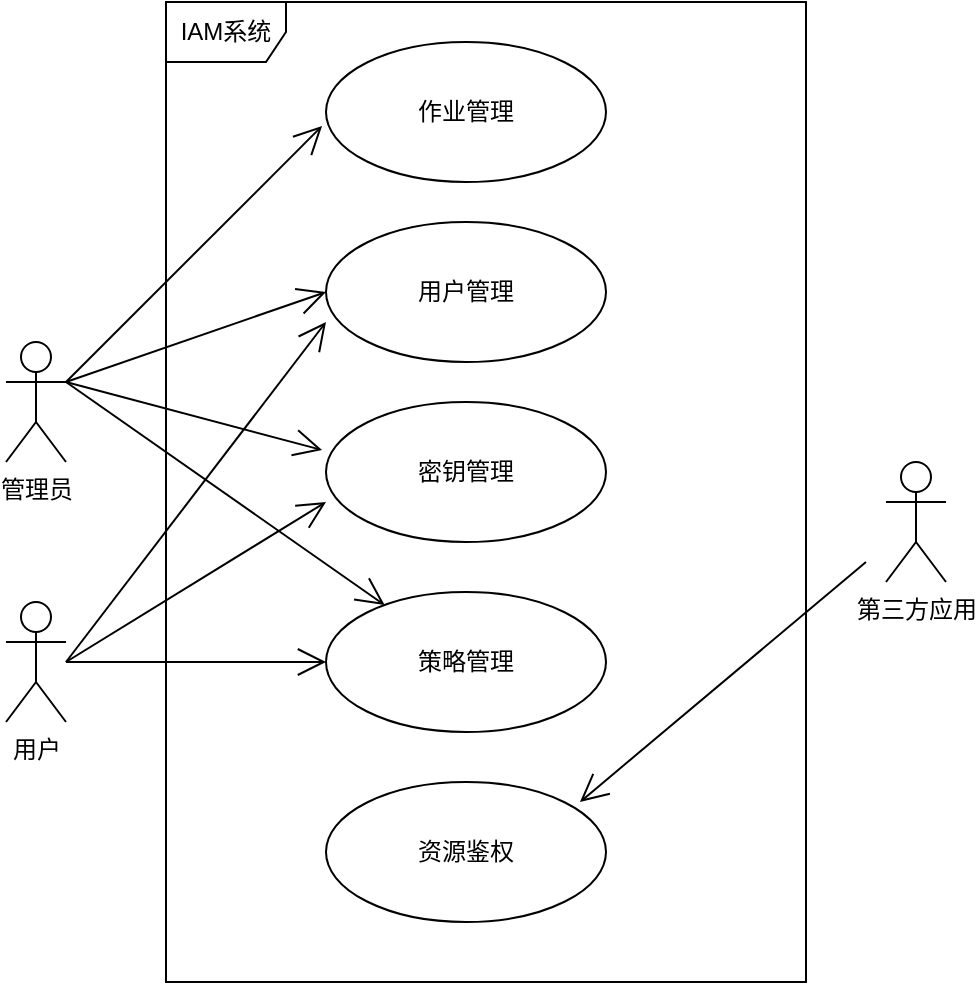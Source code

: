 <mxfile version="21.6.8" type="github">
  <diagram name="第 1 页" id="d3EBjRVuInGT4B28fgPm">
    <mxGraphModel dx="1242" dy="790" grid="1" gridSize="10" guides="1" tooltips="1" connect="1" arrows="1" fold="1" page="1" pageScale="1" pageWidth="827" pageHeight="1169" math="0" shadow="0">
      <root>
        <mxCell id="0" />
        <mxCell id="1" parent="0" />
        <mxCell id="xfA1LGy_S6LIU2P3WkGQ-1" value="管理员" style="shape=umlActor;verticalLabelPosition=bottom;verticalAlign=top;html=1;" vertex="1" parent="1">
          <mxGeometry x="160" y="180" width="30" height="60" as="geometry" />
        </mxCell>
        <mxCell id="xfA1LGy_S6LIU2P3WkGQ-2" value="用户" style="shape=umlActor;verticalLabelPosition=bottom;verticalAlign=top;html=1;" vertex="1" parent="1">
          <mxGeometry x="160" y="310" width="30" height="60" as="geometry" />
        </mxCell>
        <mxCell id="xfA1LGy_S6LIU2P3WkGQ-3" value="第三方应用" style="shape=umlActor;verticalLabelPosition=bottom;verticalAlign=top;html=1;" vertex="1" parent="1">
          <mxGeometry x="600" y="240" width="30" height="60" as="geometry" />
        </mxCell>
        <mxCell id="xfA1LGy_S6LIU2P3WkGQ-7" value="策略管理" style="ellipse;whiteSpace=wrap;html=1;" vertex="1" parent="1">
          <mxGeometry x="320" y="305" width="140" height="70" as="geometry" />
        </mxCell>
        <mxCell id="xfA1LGy_S6LIU2P3WkGQ-8" value="密钥管理" style="ellipse;whiteSpace=wrap;html=1;" vertex="1" parent="1">
          <mxGeometry x="320" y="210" width="140" height="70" as="geometry" />
        </mxCell>
        <mxCell id="xfA1LGy_S6LIU2P3WkGQ-9" value="用户管理" style="ellipse;whiteSpace=wrap;html=1;" vertex="1" parent="1">
          <mxGeometry x="320" y="120" width="140" height="70" as="geometry" />
        </mxCell>
        <mxCell id="xfA1LGy_S6LIU2P3WkGQ-10" value="资源鉴权" style="ellipse;whiteSpace=wrap;html=1;" vertex="1" parent="1">
          <mxGeometry x="320" y="400" width="140" height="70" as="geometry" />
        </mxCell>
        <mxCell id="xfA1LGy_S6LIU2P3WkGQ-11" value="作业管理" style="ellipse;whiteSpace=wrap;html=1;" vertex="1" parent="1">
          <mxGeometry x="320" y="30" width="140" height="70" as="geometry" />
        </mxCell>
        <mxCell id="xfA1LGy_S6LIU2P3WkGQ-17" value="" style="endArrow=open;endFill=1;endSize=12;html=1;rounded=0;entryX=0.907;entryY=0.143;entryDx=0;entryDy=0;entryPerimeter=0;" edge="1" parent="1" target="xfA1LGy_S6LIU2P3WkGQ-10">
          <mxGeometry width="160" relative="1" as="geometry">
            <mxPoint x="590" y="290" as="sourcePoint" />
            <mxPoint x="760" y="310" as="targetPoint" />
          </mxGeometry>
        </mxCell>
        <mxCell id="xfA1LGy_S6LIU2P3WkGQ-18" value="" style="endArrow=open;endFill=1;endSize=12;html=1;rounded=0;entryX=0;entryY=0.5;entryDx=0;entryDy=0;" edge="1" parent="1" target="xfA1LGy_S6LIU2P3WkGQ-7">
          <mxGeometry width="160" relative="1" as="geometry">
            <mxPoint x="190" y="340" as="sourcePoint" />
            <mxPoint x="57" y="480" as="targetPoint" />
          </mxGeometry>
        </mxCell>
        <mxCell id="xfA1LGy_S6LIU2P3WkGQ-19" value="" style="endArrow=open;endFill=1;endSize=12;html=1;rounded=0;entryX=0;entryY=0.714;entryDx=0;entryDy=0;entryPerimeter=0;" edge="1" parent="1" target="xfA1LGy_S6LIU2P3WkGQ-8">
          <mxGeometry width="160" relative="1" as="geometry">
            <mxPoint x="190" y="340" as="sourcePoint" />
            <mxPoint x="320" y="330" as="targetPoint" />
          </mxGeometry>
        </mxCell>
        <mxCell id="xfA1LGy_S6LIU2P3WkGQ-20" value="" style="endArrow=open;endFill=1;endSize=12;html=1;rounded=0;entryX=0;entryY=0.714;entryDx=0;entryDy=0;entryPerimeter=0;" edge="1" parent="1" target="xfA1LGy_S6LIU2P3WkGQ-9">
          <mxGeometry width="160" relative="1" as="geometry">
            <mxPoint x="190" y="340" as="sourcePoint" />
            <mxPoint x="320" y="310" as="targetPoint" />
          </mxGeometry>
        </mxCell>
        <mxCell id="xfA1LGy_S6LIU2P3WkGQ-21" value="" style="endArrow=open;endFill=1;endSize=12;html=1;rounded=0;entryX=-0.014;entryY=0.6;entryDx=0;entryDy=0;entryPerimeter=0;" edge="1" parent="1" target="xfA1LGy_S6LIU2P3WkGQ-11">
          <mxGeometry width="160" relative="1" as="geometry">
            <mxPoint x="190" y="200" as="sourcePoint" />
            <mxPoint x="320" y="30" as="targetPoint" />
          </mxGeometry>
        </mxCell>
        <mxCell id="xfA1LGy_S6LIU2P3WkGQ-22" value="" style="endArrow=open;endFill=1;endSize=12;html=1;rounded=0;entryX=0;entryY=0.5;entryDx=0;entryDy=0;" edge="1" parent="1" target="xfA1LGy_S6LIU2P3WkGQ-9">
          <mxGeometry width="160" relative="1" as="geometry">
            <mxPoint x="190" y="200" as="sourcePoint" />
            <mxPoint x="320" y="170" as="targetPoint" />
          </mxGeometry>
        </mxCell>
        <mxCell id="xfA1LGy_S6LIU2P3WkGQ-23" value="" style="endArrow=open;endFill=1;endSize=12;html=1;rounded=0;entryX=-0.014;entryY=0.343;entryDx=0;entryDy=0;entryPerimeter=0;" edge="1" parent="1" target="xfA1LGy_S6LIU2P3WkGQ-8">
          <mxGeometry width="160" relative="1" as="geometry">
            <mxPoint x="190" y="200" as="sourcePoint" />
            <mxPoint x="330" y="165" as="targetPoint" />
          </mxGeometry>
        </mxCell>
        <mxCell id="xfA1LGy_S6LIU2P3WkGQ-24" value="" style="endArrow=open;endFill=1;endSize=12;html=1;rounded=0;" edge="1" parent="1" target="xfA1LGy_S6LIU2P3WkGQ-7">
          <mxGeometry width="160" relative="1" as="geometry">
            <mxPoint x="190" y="200" as="sourcePoint" />
            <mxPoint x="328" y="244" as="targetPoint" />
          </mxGeometry>
        </mxCell>
        <mxCell id="xfA1LGy_S6LIU2P3WkGQ-25" value="IAM系统" style="shape=umlFrame;whiteSpace=wrap;html=1;pointerEvents=0;" vertex="1" parent="1">
          <mxGeometry x="240" y="10" width="320" height="490" as="geometry" />
        </mxCell>
      </root>
    </mxGraphModel>
  </diagram>
</mxfile>
